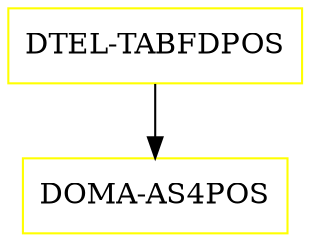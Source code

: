 digraph G {
  "DTEL-TABFDPOS" [shape=box,color=yellow];
  "DOMA-AS4POS" [shape=box,color=yellow,URL="./DOMA_AS4POS.html"];
  "DTEL-TABFDPOS" -> "DOMA-AS4POS";
}
